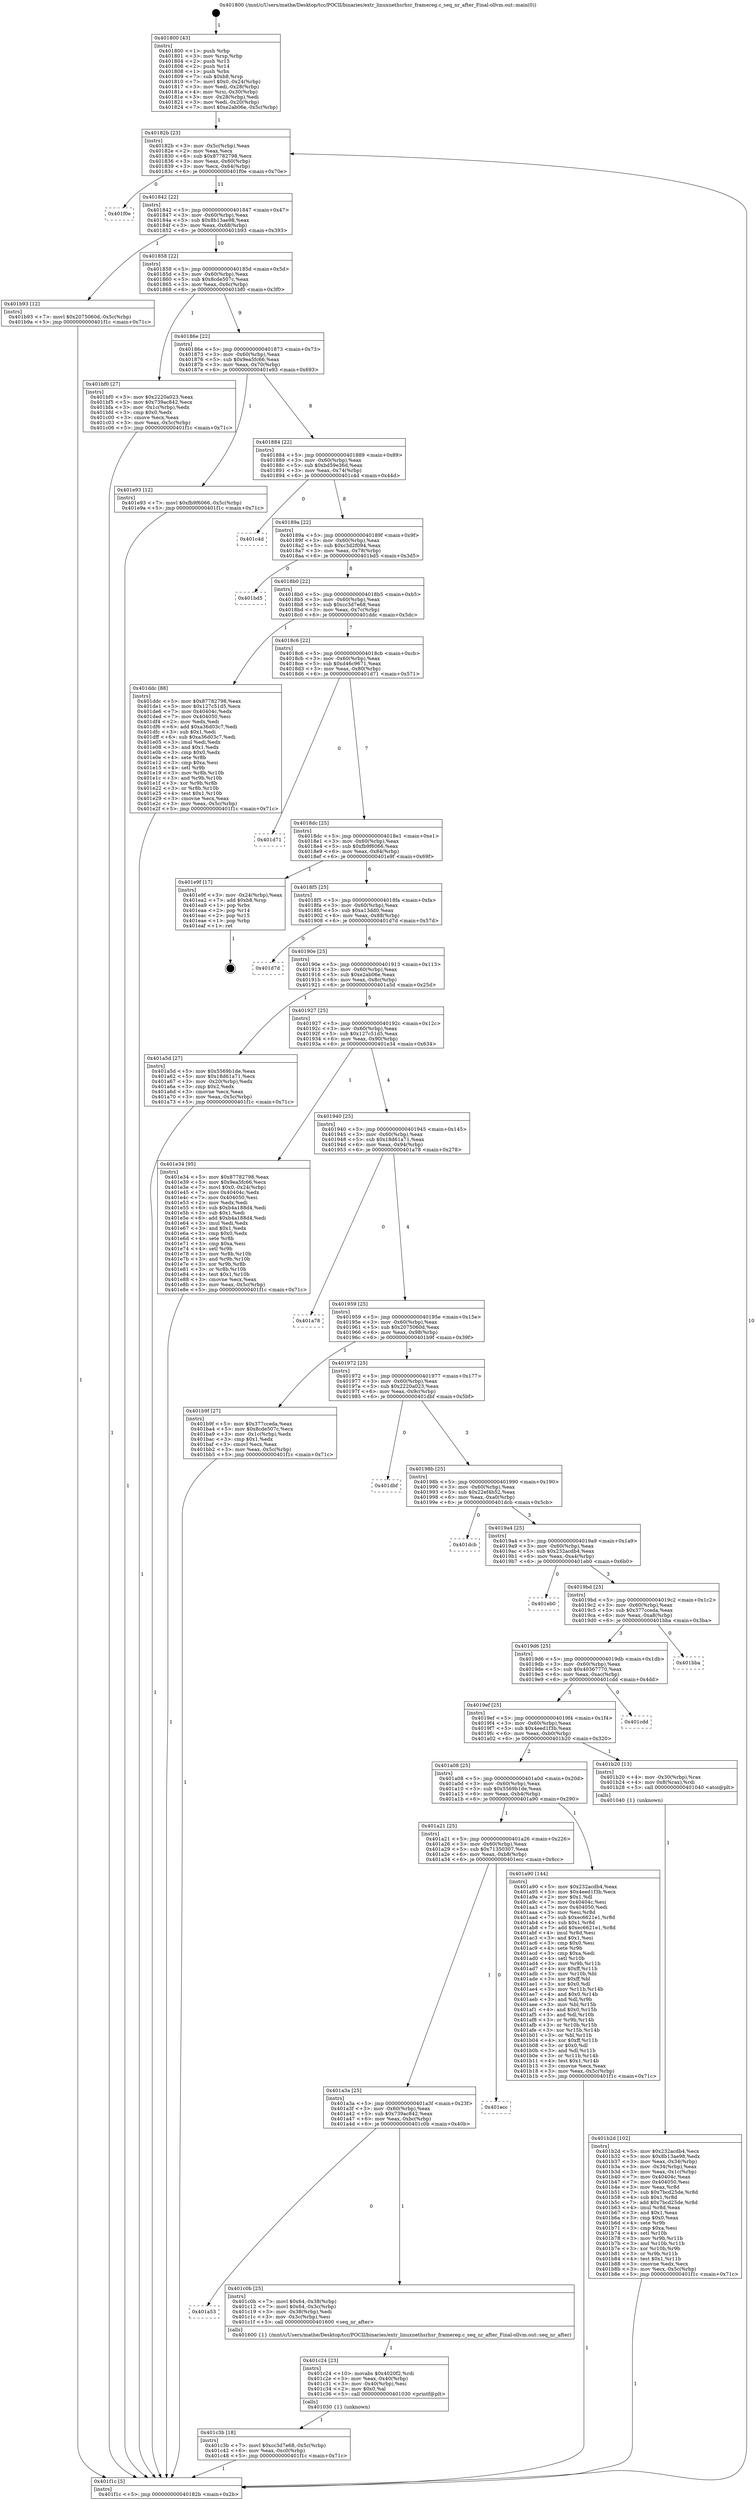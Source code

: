 digraph "0x401800" {
  label = "0x401800 (/mnt/c/Users/mathe/Desktop/tcc/POCII/binaries/extr_linuxnethsrhsr_framereg.c_seq_nr_after_Final-ollvm.out::main(0))"
  labelloc = "t"
  node[shape=record]

  Entry [label="",width=0.3,height=0.3,shape=circle,fillcolor=black,style=filled]
  "0x40182b" [label="{
     0x40182b [23]\l
     | [instrs]\l
     &nbsp;&nbsp;0x40182b \<+3\>: mov -0x5c(%rbp),%eax\l
     &nbsp;&nbsp;0x40182e \<+2\>: mov %eax,%ecx\l
     &nbsp;&nbsp;0x401830 \<+6\>: sub $0x87782798,%ecx\l
     &nbsp;&nbsp;0x401836 \<+3\>: mov %eax,-0x60(%rbp)\l
     &nbsp;&nbsp;0x401839 \<+3\>: mov %ecx,-0x64(%rbp)\l
     &nbsp;&nbsp;0x40183c \<+6\>: je 0000000000401f0e \<main+0x70e\>\l
  }"]
  "0x401f0e" [label="{
     0x401f0e\l
  }", style=dashed]
  "0x401842" [label="{
     0x401842 [22]\l
     | [instrs]\l
     &nbsp;&nbsp;0x401842 \<+5\>: jmp 0000000000401847 \<main+0x47\>\l
     &nbsp;&nbsp;0x401847 \<+3\>: mov -0x60(%rbp),%eax\l
     &nbsp;&nbsp;0x40184a \<+5\>: sub $0x8b13ae98,%eax\l
     &nbsp;&nbsp;0x40184f \<+3\>: mov %eax,-0x68(%rbp)\l
     &nbsp;&nbsp;0x401852 \<+6\>: je 0000000000401b93 \<main+0x393\>\l
  }"]
  Exit [label="",width=0.3,height=0.3,shape=circle,fillcolor=black,style=filled,peripheries=2]
  "0x401b93" [label="{
     0x401b93 [12]\l
     | [instrs]\l
     &nbsp;&nbsp;0x401b93 \<+7\>: movl $0x2075060d,-0x5c(%rbp)\l
     &nbsp;&nbsp;0x401b9a \<+5\>: jmp 0000000000401f1c \<main+0x71c\>\l
  }"]
  "0x401858" [label="{
     0x401858 [22]\l
     | [instrs]\l
     &nbsp;&nbsp;0x401858 \<+5\>: jmp 000000000040185d \<main+0x5d\>\l
     &nbsp;&nbsp;0x40185d \<+3\>: mov -0x60(%rbp),%eax\l
     &nbsp;&nbsp;0x401860 \<+5\>: sub $0x8cde507c,%eax\l
     &nbsp;&nbsp;0x401865 \<+3\>: mov %eax,-0x6c(%rbp)\l
     &nbsp;&nbsp;0x401868 \<+6\>: je 0000000000401bf0 \<main+0x3f0\>\l
  }"]
  "0x401c3b" [label="{
     0x401c3b [18]\l
     | [instrs]\l
     &nbsp;&nbsp;0x401c3b \<+7\>: movl $0xcc3d7e68,-0x5c(%rbp)\l
     &nbsp;&nbsp;0x401c42 \<+6\>: mov %eax,-0xc0(%rbp)\l
     &nbsp;&nbsp;0x401c48 \<+5\>: jmp 0000000000401f1c \<main+0x71c\>\l
  }"]
  "0x401bf0" [label="{
     0x401bf0 [27]\l
     | [instrs]\l
     &nbsp;&nbsp;0x401bf0 \<+5\>: mov $0x2220a023,%eax\l
     &nbsp;&nbsp;0x401bf5 \<+5\>: mov $0x739ac842,%ecx\l
     &nbsp;&nbsp;0x401bfa \<+3\>: mov -0x1c(%rbp),%edx\l
     &nbsp;&nbsp;0x401bfd \<+3\>: cmp $0x0,%edx\l
     &nbsp;&nbsp;0x401c00 \<+3\>: cmove %ecx,%eax\l
     &nbsp;&nbsp;0x401c03 \<+3\>: mov %eax,-0x5c(%rbp)\l
     &nbsp;&nbsp;0x401c06 \<+5\>: jmp 0000000000401f1c \<main+0x71c\>\l
  }"]
  "0x40186e" [label="{
     0x40186e [22]\l
     | [instrs]\l
     &nbsp;&nbsp;0x40186e \<+5\>: jmp 0000000000401873 \<main+0x73\>\l
     &nbsp;&nbsp;0x401873 \<+3\>: mov -0x60(%rbp),%eax\l
     &nbsp;&nbsp;0x401876 \<+5\>: sub $0x9ea5fc66,%eax\l
     &nbsp;&nbsp;0x40187b \<+3\>: mov %eax,-0x70(%rbp)\l
     &nbsp;&nbsp;0x40187e \<+6\>: je 0000000000401e93 \<main+0x693\>\l
  }"]
  "0x401c24" [label="{
     0x401c24 [23]\l
     | [instrs]\l
     &nbsp;&nbsp;0x401c24 \<+10\>: movabs $0x4020f2,%rdi\l
     &nbsp;&nbsp;0x401c2e \<+3\>: mov %eax,-0x40(%rbp)\l
     &nbsp;&nbsp;0x401c31 \<+3\>: mov -0x40(%rbp),%esi\l
     &nbsp;&nbsp;0x401c34 \<+2\>: mov $0x0,%al\l
     &nbsp;&nbsp;0x401c36 \<+5\>: call 0000000000401030 \<printf@plt\>\l
     | [calls]\l
     &nbsp;&nbsp;0x401030 \{1\} (unknown)\l
  }"]
  "0x401e93" [label="{
     0x401e93 [12]\l
     | [instrs]\l
     &nbsp;&nbsp;0x401e93 \<+7\>: movl $0xfb9f6066,-0x5c(%rbp)\l
     &nbsp;&nbsp;0x401e9a \<+5\>: jmp 0000000000401f1c \<main+0x71c\>\l
  }"]
  "0x401884" [label="{
     0x401884 [22]\l
     | [instrs]\l
     &nbsp;&nbsp;0x401884 \<+5\>: jmp 0000000000401889 \<main+0x89\>\l
     &nbsp;&nbsp;0x401889 \<+3\>: mov -0x60(%rbp),%eax\l
     &nbsp;&nbsp;0x40188c \<+5\>: sub $0xbd59e36d,%eax\l
     &nbsp;&nbsp;0x401891 \<+3\>: mov %eax,-0x74(%rbp)\l
     &nbsp;&nbsp;0x401894 \<+6\>: je 0000000000401c4d \<main+0x44d\>\l
  }"]
  "0x401a53" [label="{
     0x401a53\l
  }", style=dashed]
  "0x401c4d" [label="{
     0x401c4d\l
  }", style=dashed]
  "0x40189a" [label="{
     0x40189a [22]\l
     | [instrs]\l
     &nbsp;&nbsp;0x40189a \<+5\>: jmp 000000000040189f \<main+0x9f\>\l
     &nbsp;&nbsp;0x40189f \<+3\>: mov -0x60(%rbp),%eax\l
     &nbsp;&nbsp;0x4018a2 \<+5\>: sub $0xc3d2f094,%eax\l
     &nbsp;&nbsp;0x4018a7 \<+3\>: mov %eax,-0x78(%rbp)\l
     &nbsp;&nbsp;0x4018aa \<+6\>: je 0000000000401bd5 \<main+0x3d5\>\l
  }"]
  "0x401c0b" [label="{
     0x401c0b [25]\l
     | [instrs]\l
     &nbsp;&nbsp;0x401c0b \<+7\>: movl $0x64,-0x38(%rbp)\l
     &nbsp;&nbsp;0x401c12 \<+7\>: movl $0x64,-0x3c(%rbp)\l
     &nbsp;&nbsp;0x401c19 \<+3\>: mov -0x38(%rbp),%edi\l
     &nbsp;&nbsp;0x401c1c \<+3\>: mov -0x3c(%rbp),%esi\l
     &nbsp;&nbsp;0x401c1f \<+5\>: call 0000000000401600 \<seq_nr_after\>\l
     | [calls]\l
     &nbsp;&nbsp;0x401600 \{1\} (/mnt/c/Users/mathe/Desktop/tcc/POCII/binaries/extr_linuxnethsrhsr_framereg.c_seq_nr_after_Final-ollvm.out::seq_nr_after)\l
  }"]
  "0x401bd5" [label="{
     0x401bd5\l
  }", style=dashed]
  "0x4018b0" [label="{
     0x4018b0 [22]\l
     | [instrs]\l
     &nbsp;&nbsp;0x4018b0 \<+5\>: jmp 00000000004018b5 \<main+0xb5\>\l
     &nbsp;&nbsp;0x4018b5 \<+3\>: mov -0x60(%rbp),%eax\l
     &nbsp;&nbsp;0x4018b8 \<+5\>: sub $0xcc3d7e68,%eax\l
     &nbsp;&nbsp;0x4018bd \<+3\>: mov %eax,-0x7c(%rbp)\l
     &nbsp;&nbsp;0x4018c0 \<+6\>: je 0000000000401ddc \<main+0x5dc\>\l
  }"]
  "0x401a3a" [label="{
     0x401a3a [25]\l
     | [instrs]\l
     &nbsp;&nbsp;0x401a3a \<+5\>: jmp 0000000000401a3f \<main+0x23f\>\l
     &nbsp;&nbsp;0x401a3f \<+3\>: mov -0x60(%rbp),%eax\l
     &nbsp;&nbsp;0x401a42 \<+5\>: sub $0x739ac842,%eax\l
     &nbsp;&nbsp;0x401a47 \<+6\>: mov %eax,-0xbc(%rbp)\l
     &nbsp;&nbsp;0x401a4d \<+6\>: je 0000000000401c0b \<main+0x40b\>\l
  }"]
  "0x401ddc" [label="{
     0x401ddc [88]\l
     | [instrs]\l
     &nbsp;&nbsp;0x401ddc \<+5\>: mov $0x87782798,%eax\l
     &nbsp;&nbsp;0x401de1 \<+5\>: mov $0x127c51d5,%ecx\l
     &nbsp;&nbsp;0x401de6 \<+7\>: mov 0x40404c,%edx\l
     &nbsp;&nbsp;0x401ded \<+7\>: mov 0x404050,%esi\l
     &nbsp;&nbsp;0x401df4 \<+2\>: mov %edx,%edi\l
     &nbsp;&nbsp;0x401df6 \<+6\>: add $0xa36d03c7,%edi\l
     &nbsp;&nbsp;0x401dfc \<+3\>: sub $0x1,%edi\l
     &nbsp;&nbsp;0x401dff \<+6\>: sub $0xa36d03c7,%edi\l
     &nbsp;&nbsp;0x401e05 \<+3\>: imul %edi,%edx\l
     &nbsp;&nbsp;0x401e08 \<+3\>: and $0x1,%edx\l
     &nbsp;&nbsp;0x401e0b \<+3\>: cmp $0x0,%edx\l
     &nbsp;&nbsp;0x401e0e \<+4\>: sete %r8b\l
     &nbsp;&nbsp;0x401e12 \<+3\>: cmp $0xa,%esi\l
     &nbsp;&nbsp;0x401e15 \<+4\>: setl %r9b\l
     &nbsp;&nbsp;0x401e19 \<+3\>: mov %r8b,%r10b\l
     &nbsp;&nbsp;0x401e1c \<+3\>: and %r9b,%r10b\l
     &nbsp;&nbsp;0x401e1f \<+3\>: xor %r9b,%r8b\l
     &nbsp;&nbsp;0x401e22 \<+3\>: or %r8b,%r10b\l
     &nbsp;&nbsp;0x401e25 \<+4\>: test $0x1,%r10b\l
     &nbsp;&nbsp;0x401e29 \<+3\>: cmovne %ecx,%eax\l
     &nbsp;&nbsp;0x401e2c \<+3\>: mov %eax,-0x5c(%rbp)\l
     &nbsp;&nbsp;0x401e2f \<+5\>: jmp 0000000000401f1c \<main+0x71c\>\l
  }"]
  "0x4018c6" [label="{
     0x4018c6 [22]\l
     | [instrs]\l
     &nbsp;&nbsp;0x4018c6 \<+5\>: jmp 00000000004018cb \<main+0xcb\>\l
     &nbsp;&nbsp;0x4018cb \<+3\>: mov -0x60(%rbp),%eax\l
     &nbsp;&nbsp;0x4018ce \<+5\>: sub $0xd46c9671,%eax\l
     &nbsp;&nbsp;0x4018d3 \<+3\>: mov %eax,-0x80(%rbp)\l
     &nbsp;&nbsp;0x4018d6 \<+6\>: je 0000000000401d71 \<main+0x571\>\l
  }"]
  "0x401ecc" [label="{
     0x401ecc\l
  }", style=dashed]
  "0x401d71" [label="{
     0x401d71\l
  }", style=dashed]
  "0x4018dc" [label="{
     0x4018dc [25]\l
     | [instrs]\l
     &nbsp;&nbsp;0x4018dc \<+5\>: jmp 00000000004018e1 \<main+0xe1\>\l
     &nbsp;&nbsp;0x4018e1 \<+3\>: mov -0x60(%rbp),%eax\l
     &nbsp;&nbsp;0x4018e4 \<+5\>: sub $0xfb9f6066,%eax\l
     &nbsp;&nbsp;0x4018e9 \<+6\>: mov %eax,-0x84(%rbp)\l
     &nbsp;&nbsp;0x4018ef \<+6\>: je 0000000000401e9f \<main+0x69f\>\l
  }"]
  "0x401b2d" [label="{
     0x401b2d [102]\l
     | [instrs]\l
     &nbsp;&nbsp;0x401b2d \<+5\>: mov $0x232acdb4,%ecx\l
     &nbsp;&nbsp;0x401b32 \<+5\>: mov $0x8b13ae98,%edx\l
     &nbsp;&nbsp;0x401b37 \<+3\>: mov %eax,-0x34(%rbp)\l
     &nbsp;&nbsp;0x401b3a \<+3\>: mov -0x34(%rbp),%eax\l
     &nbsp;&nbsp;0x401b3d \<+3\>: mov %eax,-0x1c(%rbp)\l
     &nbsp;&nbsp;0x401b40 \<+7\>: mov 0x40404c,%eax\l
     &nbsp;&nbsp;0x401b47 \<+7\>: mov 0x404050,%esi\l
     &nbsp;&nbsp;0x401b4e \<+3\>: mov %eax,%r8d\l
     &nbsp;&nbsp;0x401b51 \<+7\>: sub $0x7bcd25de,%r8d\l
     &nbsp;&nbsp;0x401b58 \<+4\>: sub $0x1,%r8d\l
     &nbsp;&nbsp;0x401b5c \<+7\>: add $0x7bcd25de,%r8d\l
     &nbsp;&nbsp;0x401b63 \<+4\>: imul %r8d,%eax\l
     &nbsp;&nbsp;0x401b67 \<+3\>: and $0x1,%eax\l
     &nbsp;&nbsp;0x401b6a \<+3\>: cmp $0x0,%eax\l
     &nbsp;&nbsp;0x401b6d \<+4\>: sete %r9b\l
     &nbsp;&nbsp;0x401b71 \<+3\>: cmp $0xa,%esi\l
     &nbsp;&nbsp;0x401b74 \<+4\>: setl %r10b\l
     &nbsp;&nbsp;0x401b78 \<+3\>: mov %r9b,%r11b\l
     &nbsp;&nbsp;0x401b7b \<+3\>: and %r10b,%r11b\l
     &nbsp;&nbsp;0x401b7e \<+3\>: xor %r10b,%r9b\l
     &nbsp;&nbsp;0x401b81 \<+3\>: or %r9b,%r11b\l
     &nbsp;&nbsp;0x401b84 \<+4\>: test $0x1,%r11b\l
     &nbsp;&nbsp;0x401b88 \<+3\>: cmovne %edx,%ecx\l
     &nbsp;&nbsp;0x401b8b \<+3\>: mov %ecx,-0x5c(%rbp)\l
     &nbsp;&nbsp;0x401b8e \<+5\>: jmp 0000000000401f1c \<main+0x71c\>\l
  }"]
  "0x401e9f" [label="{
     0x401e9f [17]\l
     | [instrs]\l
     &nbsp;&nbsp;0x401e9f \<+3\>: mov -0x24(%rbp),%eax\l
     &nbsp;&nbsp;0x401ea2 \<+7\>: add $0xb8,%rsp\l
     &nbsp;&nbsp;0x401ea9 \<+1\>: pop %rbx\l
     &nbsp;&nbsp;0x401eaa \<+2\>: pop %r14\l
     &nbsp;&nbsp;0x401eac \<+2\>: pop %r15\l
     &nbsp;&nbsp;0x401eae \<+1\>: pop %rbp\l
     &nbsp;&nbsp;0x401eaf \<+1\>: ret\l
  }"]
  "0x4018f5" [label="{
     0x4018f5 [25]\l
     | [instrs]\l
     &nbsp;&nbsp;0x4018f5 \<+5\>: jmp 00000000004018fa \<main+0xfa\>\l
     &nbsp;&nbsp;0x4018fa \<+3\>: mov -0x60(%rbp),%eax\l
     &nbsp;&nbsp;0x4018fd \<+5\>: sub $0xa13dd0,%eax\l
     &nbsp;&nbsp;0x401902 \<+6\>: mov %eax,-0x88(%rbp)\l
     &nbsp;&nbsp;0x401908 \<+6\>: je 0000000000401d7d \<main+0x57d\>\l
  }"]
  "0x401a21" [label="{
     0x401a21 [25]\l
     | [instrs]\l
     &nbsp;&nbsp;0x401a21 \<+5\>: jmp 0000000000401a26 \<main+0x226\>\l
     &nbsp;&nbsp;0x401a26 \<+3\>: mov -0x60(%rbp),%eax\l
     &nbsp;&nbsp;0x401a29 \<+5\>: sub $0x71350307,%eax\l
     &nbsp;&nbsp;0x401a2e \<+6\>: mov %eax,-0xb8(%rbp)\l
     &nbsp;&nbsp;0x401a34 \<+6\>: je 0000000000401ecc \<main+0x6cc\>\l
  }"]
  "0x401d7d" [label="{
     0x401d7d\l
  }", style=dashed]
  "0x40190e" [label="{
     0x40190e [25]\l
     | [instrs]\l
     &nbsp;&nbsp;0x40190e \<+5\>: jmp 0000000000401913 \<main+0x113\>\l
     &nbsp;&nbsp;0x401913 \<+3\>: mov -0x60(%rbp),%eax\l
     &nbsp;&nbsp;0x401916 \<+5\>: sub $0xe2ab06e,%eax\l
     &nbsp;&nbsp;0x40191b \<+6\>: mov %eax,-0x8c(%rbp)\l
     &nbsp;&nbsp;0x401921 \<+6\>: je 0000000000401a5d \<main+0x25d\>\l
  }"]
  "0x401a90" [label="{
     0x401a90 [144]\l
     | [instrs]\l
     &nbsp;&nbsp;0x401a90 \<+5\>: mov $0x232acdb4,%eax\l
     &nbsp;&nbsp;0x401a95 \<+5\>: mov $0x4eed1f3b,%ecx\l
     &nbsp;&nbsp;0x401a9a \<+2\>: mov $0x1,%dl\l
     &nbsp;&nbsp;0x401a9c \<+7\>: mov 0x40404c,%esi\l
     &nbsp;&nbsp;0x401aa3 \<+7\>: mov 0x404050,%edi\l
     &nbsp;&nbsp;0x401aaa \<+3\>: mov %esi,%r8d\l
     &nbsp;&nbsp;0x401aad \<+7\>: sub $0xec6621e1,%r8d\l
     &nbsp;&nbsp;0x401ab4 \<+4\>: sub $0x1,%r8d\l
     &nbsp;&nbsp;0x401ab8 \<+7\>: add $0xec6621e1,%r8d\l
     &nbsp;&nbsp;0x401abf \<+4\>: imul %r8d,%esi\l
     &nbsp;&nbsp;0x401ac3 \<+3\>: and $0x1,%esi\l
     &nbsp;&nbsp;0x401ac6 \<+3\>: cmp $0x0,%esi\l
     &nbsp;&nbsp;0x401ac9 \<+4\>: sete %r9b\l
     &nbsp;&nbsp;0x401acd \<+3\>: cmp $0xa,%edi\l
     &nbsp;&nbsp;0x401ad0 \<+4\>: setl %r10b\l
     &nbsp;&nbsp;0x401ad4 \<+3\>: mov %r9b,%r11b\l
     &nbsp;&nbsp;0x401ad7 \<+4\>: xor $0xff,%r11b\l
     &nbsp;&nbsp;0x401adb \<+3\>: mov %r10b,%bl\l
     &nbsp;&nbsp;0x401ade \<+3\>: xor $0xff,%bl\l
     &nbsp;&nbsp;0x401ae1 \<+3\>: xor $0x0,%dl\l
     &nbsp;&nbsp;0x401ae4 \<+3\>: mov %r11b,%r14b\l
     &nbsp;&nbsp;0x401ae7 \<+4\>: and $0x0,%r14b\l
     &nbsp;&nbsp;0x401aeb \<+3\>: and %dl,%r9b\l
     &nbsp;&nbsp;0x401aee \<+3\>: mov %bl,%r15b\l
     &nbsp;&nbsp;0x401af1 \<+4\>: and $0x0,%r15b\l
     &nbsp;&nbsp;0x401af5 \<+3\>: and %dl,%r10b\l
     &nbsp;&nbsp;0x401af8 \<+3\>: or %r9b,%r14b\l
     &nbsp;&nbsp;0x401afb \<+3\>: or %r10b,%r15b\l
     &nbsp;&nbsp;0x401afe \<+3\>: xor %r15b,%r14b\l
     &nbsp;&nbsp;0x401b01 \<+3\>: or %bl,%r11b\l
     &nbsp;&nbsp;0x401b04 \<+4\>: xor $0xff,%r11b\l
     &nbsp;&nbsp;0x401b08 \<+3\>: or $0x0,%dl\l
     &nbsp;&nbsp;0x401b0b \<+3\>: and %dl,%r11b\l
     &nbsp;&nbsp;0x401b0e \<+3\>: or %r11b,%r14b\l
     &nbsp;&nbsp;0x401b11 \<+4\>: test $0x1,%r14b\l
     &nbsp;&nbsp;0x401b15 \<+3\>: cmovne %ecx,%eax\l
     &nbsp;&nbsp;0x401b18 \<+3\>: mov %eax,-0x5c(%rbp)\l
     &nbsp;&nbsp;0x401b1b \<+5\>: jmp 0000000000401f1c \<main+0x71c\>\l
  }"]
  "0x401a5d" [label="{
     0x401a5d [27]\l
     | [instrs]\l
     &nbsp;&nbsp;0x401a5d \<+5\>: mov $0x5569b1de,%eax\l
     &nbsp;&nbsp;0x401a62 \<+5\>: mov $0x18d61a71,%ecx\l
     &nbsp;&nbsp;0x401a67 \<+3\>: mov -0x20(%rbp),%edx\l
     &nbsp;&nbsp;0x401a6a \<+3\>: cmp $0x2,%edx\l
     &nbsp;&nbsp;0x401a6d \<+3\>: cmovne %ecx,%eax\l
     &nbsp;&nbsp;0x401a70 \<+3\>: mov %eax,-0x5c(%rbp)\l
     &nbsp;&nbsp;0x401a73 \<+5\>: jmp 0000000000401f1c \<main+0x71c\>\l
  }"]
  "0x401927" [label="{
     0x401927 [25]\l
     | [instrs]\l
     &nbsp;&nbsp;0x401927 \<+5\>: jmp 000000000040192c \<main+0x12c\>\l
     &nbsp;&nbsp;0x40192c \<+3\>: mov -0x60(%rbp),%eax\l
     &nbsp;&nbsp;0x40192f \<+5\>: sub $0x127c51d5,%eax\l
     &nbsp;&nbsp;0x401934 \<+6\>: mov %eax,-0x90(%rbp)\l
     &nbsp;&nbsp;0x40193a \<+6\>: je 0000000000401e34 \<main+0x634\>\l
  }"]
  "0x401f1c" [label="{
     0x401f1c [5]\l
     | [instrs]\l
     &nbsp;&nbsp;0x401f1c \<+5\>: jmp 000000000040182b \<main+0x2b\>\l
  }"]
  "0x401800" [label="{
     0x401800 [43]\l
     | [instrs]\l
     &nbsp;&nbsp;0x401800 \<+1\>: push %rbp\l
     &nbsp;&nbsp;0x401801 \<+3\>: mov %rsp,%rbp\l
     &nbsp;&nbsp;0x401804 \<+2\>: push %r15\l
     &nbsp;&nbsp;0x401806 \<+2\>: push %r14\l
     &nbsp;&nbsp;0x401808 \<+1\>: push %rbx\l
     &nbsp;&nbsp;0x401809 \<+7\>: sub $0xb8,%rsp\l
     &nbsp;&nbsp;0x401810 \<+7\>: movl $0x0,-0x24(%rbp)\l
     &nbsp;&nbsp;0x401817 \<+3\>: mov %edi,-0x28(%rbp)\l
     &nbsp;&nbsp;0x40181a \<+4\>: mov %rsi,-0x30(%rbp)\l
     &nbsp;&nbsp;0x40181e \<+3\>: mov -0x28(%rbp),%edi\l
     &nbsp;&nbsp;0x401821 \<+3\>: mov %edi,-0x20(%rbp)\l
     &nbsp;&nbsp;0x401824 \<+7\>: movl $0xe2ab06e,-0x5c(%rbp)\l
  }"]
  "0x401a08" [label="{
     0x401a08 [25]\l
     | [instrs]\l
     &nbsp;&nbsp;0x401a08 \<+5\>: jmp 0000000000401a0d \<main+0x20d\>\l
     &nbsp;&nbsp;0x401a0d \<+3\>: mov -0x60(%rbp),%eax\l
     &nbsp;&nbsp;0x401a10 \<+5\>: sub $0x5569b1de,%eax\l
     &nbsp;&nbsp;0x401a15 \<+6\>: mov %eax,-0xb4(%rbp)\l
     &nbsp;&nbsp;0x401a1b \<+6\>: je 0000000000401a90 \<main+0x290\>\l
  }"]
  "0x401e34" [label="{
     0x401e34 [95]\l
     | [instrs]\l
     &nbsp;&nbsp;0x401e34 \<+5\>: mov $0x87782798,%eax\l
     &nbsp;&nbsp;0x401e39 \<+5\>: mov $0x9ea5fc66,%ecx\l
     &nbsp;&nbsp;0x401e3e \<+7\>: movl $0x0,-0x24(%rbp)\l
     &nbsp;&nbsp;0x401e45 \<+7\>: mov 0x40404c,%edx\l
     &nbsp;&nbsp;0x401e4c \<+7\>: mov 0x404050,%esi\l
     &nbsp;&nbsp;0x401e53 \<+2\>: mov %edx,%edi\l
     &nbsp;&nbsp;0x401e55 \<+6\>: sub $0xb4a188d4,%edi\l
     &nbsp;&nbsp;0x401e5b \<+3\>: sub $0x1,%edi\l
     &nbsp;&nbsp;0x401e5e \<+6\>: add $0xb4a188d4,%edi\l
     &nbsp;&nbsp;0x401e64 \<+3\>: imul %edi,%edx\l
     &nbsp;&nbsp;0x401e67 \<+3\>: and $0x1,%edx\l
     &nbsp;&nbsp;0x401e6a \<+3\>: cmp $0x0,%edx\l
     &nbsp;&nbsp;0x401e6d \<+4\>: sete %r8b\l
     &nbsp;&nbsp;0x401e71 \<+3\>: cmp $0xa,%esi\l
     &nbsp;&nbsp;0x401e74 \<+4\>: setl %r9b\l
     &nbsp;&nbsp;0x401e78 \<+3\>: mov %r8b,%r10b\l
     &nbsp;&nbsp;0x401e7b \<+3\>: and %r9b,%r10b\l
     &nbsp;&nbsp;0x401e7e \<+3\>: xor %r9b,%r8b\l
     &nbsp;&nbsp;0x401e81 \<+3\>: or %r8b,%r10b\l
     &nbsp;&nbsp;0x401e84 \<+4\>: test $0x1,%r10b\l
     &nbsp;&nbsp;0x401e88 \<+3\>: cmovne %ecx,%eax\l
     &nbsp;&nbsp;0x401e8b \<+3\>: mov %eax,-0x5c(%rbp)\l
     &nbsp;&nbsp;0x401e8e \<+5\>: jmp 0000000000401f1c \<main+0x71c\>\l
  }"]
  "0x401940" [label="{
     0x401940 [25]\l
     | [instrs]\l
     &nbsp;&nbsp;0x401940 \<+5\>: jmp 0000000000401945 \<main+0x145\>\l
     &nbsp;&nbsp;0x401945 \<+3\>: mov -0x60(%rbp),%eax\l
     &nbsp;&nbsp;0x401948 \<+5\>: sub $0x18d61a71,%eax\l
     &nbsp;&nbsp;0x40194d \<+6\>: mov %eax,-0x94(%rbp)\l
     &nbsp;&nbsp;0x401953 \<+6\>: je 0000000000401a78 \<main+0x278\>\l
  }"]
  "0x401b20" [label="{
     0x401b20 [13]\l
     | [instrs]\l
     &nbsp;&nbsp;0x401b20 \<+4\>: mov -0x30(%rbp),%rax\l
     &nbsp;&nbsp;0x401b24 \<+4\>: mov 0x8(%rax),%rdi\l
     &nbsp;&nbsp;0x401b28 \<+5\>: call 0000000000401040 \<atoi@plt\>\l
     | [calls]\l
     &nbsp;&nbsp;0x401040 \{1\} (unknown)\l
  }"]
  "0x401a78" [label="{
     0x401a78\l
  }", style=dashed]
  "0x401959" [label="{
     0x401959 [25]\l
     | [instrs]\l
     &nbsp;&nbsp;0x401959 \<+5\>: jmp 000000000040195e \<main+0x15e\>\l
     &nbsp;&nbsp;0x40195e \<+3\>: mov -0x60(%rbp),%eax\l
     &nbsp;&nbsp;0x401961 \<+5\>: sub $0x2075060d,%eax\l
     &nbsp;&nbsp;0x401966 \<+6\>: mov %eax,-0x98(%rbp)\l
     &nbsp;&nbsp;0x40196c \<+6\>: je 0000000000401b9f \<main+0x39f\>\l
  }"]
  "0x4019ef" [label="{
     0x4019ef [25]\l
     | [instrs]\l
     &nbsp;&nbsp;0x4019ef \<+5\>: jmp 00000000004019f4 \<main+0x1f4\>\l
     &nbsp;&nbsp;0x4019f4 \<+3\>: mov -0x60(%rbp),%eax\l
     &nbsp;&nbsp;0x4019f7 \<+5\>: sub $0x4eed1f3b,%eax\l
     &nbsp;&nbsp;0x4019fc \<+6\>: mov %eax,-0xb0(%rbp)\l
     &nbsp;&nbsp;0x401a02 \<+6\>: je 0000000000401b20 \<main+0x320\>\l
  }"]
  "0x401b9f" [label="{
     0x401b9f [27]\l
     | [instrs]\l
     &nbsp;&nbsp;0x401b9f \<+5\>: mov $0x377cceda,%eax\l
     &nbsp;&nbsp;0x401ba4 \<+5\>: mov $0x8cde507c,%ecx\l
     &nbsp;&nbsp;0x401ba9 \<+3\>: mov -0x1c(%rbp),%edx\l
     &nbsp;&nbsp;0x401bac \<+3\>: cmp $0x1,%edx\l
     &nbsp;&nbsp;0x401baf \<+3\>: cmovl %ecx,%eax\l
     &nbsp;&nbsp;0x401bb2 \<+3\>: mov %eax,-0x5c(%rbp)\l
     &nbsp;&nbsp;0x401bb5 \<+5\>: jmp 0000000000401f1c \<main+0x71c\>\l
  }"]
  "0x401972" [label="{
     0x401972 [25]\l
     | [instrs]\l
     &nbsp;&nbsp;0x401972 \<+5\>: jmp 0000000000401977 \<main+0x177\>\l
     &nbsp;&nbsp;0x401977 \<+3\>: mov -0x60(%rbp),%eax\l
     &nbsp;&nbsp;0x40197a \<+5\>: sub $0x2220a023,%eax\l
     &nbsp;&nbsp;0x40197f \<+6\>: mov %eax,-0x9c(%rbp)\l
     &nbsp;&nbsp;0x401985 \<+6\>: je 0000000000401dbf \<main+0x5bf\>\l
  }"]
  "0x401cdd" [label="{
     0x401cdd\l
  }", style=dashed]
  "0x401dbf" [label="{
     0x401dbf\l
  }", style=dashed]
  "0x40198b" [label="{
     0x40198b [25]\l
     | [instrs]\l
     &nbsp;&nbsp;0x40198b \<+5\>: jmp 0000000000401990 \<main+0x190\>\l
     &nbsp;&nbsp;0x401990 \<+3\>: mov -0x60(%rbp),%eax\l
     &nbsp;&nbsp;0x401993 \<+5\>: sub $0x22ef4b52,%eax\l
     &nbsp;&nbsp;0x401998 \<+6\>: mov %eax,-0xa0(%rbp)\l
     &nbsp;&nbsp;0x40199e \<+6\>: je 0000000000401dcb \<main+0x5cb\>\l
  }"]
  "0x4019d6" [label="{
     0x4019d6 [25]\l
     | [instrs]\l
     &nbsp;&nbsp;0x4019d6 \<+5\>: jmp 00000000004019db \<main+0x1db\>\l
     &nbsp;&nbsp;0x4019db \<+3\>: mov -0x60(%rbp),%eax\l
     &nbsp;&nbsp;0x4019de \<+5\>: sub $0x40367770,%eax\l
     &nbsp;&nbsp;0x4019e3 \<+6\>: mov %eax,-0xac(%rbp)\l
     &nbsp;&nbsp;0x4019e9 \<+6\>: je 0000000000401cdd \<main+0x4dd\>\l
  }"]
  "0x401dcb" [label="{
     0x401dcb\l
  }", style=dashed]
  "0x4019a4" [label="{
     0x4019a4 [25]\l
     | [instrs]\l
     &nbsp;&nbsp;0x4019a4 \<+5\>: jmp 00000000004019a9 \<main+0x1a9\>\l
     &nbsp;&nbsp;0x4019a9 \<+3\>: mov -0x60(%rbp),%eax\l
     &nbsp;&nbsp;0x4019ac \<+5\>: sub $0x232acdb4,%eax\l
     &nbsp;&nbsp;0x4019b1 \<+6\>: mov %eax,-0xa4(%rbp)\l
     &nbsp;&nbsp;0x4019b7 \<+6\>: je 0000000000401eb0 \<main+0x6b0\>\l
  }"]
  "0x401bba" [label="{
     0x401bba\l
  }", style=dashed]
  "0x401eb0" [label="{
     0x401eb0\l
  }", style=dashed]
  "0x4019bd" [label="{
     0x4019bd [25]\l
     | [instrs]\l
     &nbsp;&nbsp;0x4019bd \<+5\>: jmp 00000000004019c2 \<main+0x1c2\>\l
     &nbsp;&nbsp;0x4019c2 \<+3\>: mov -0x60(%rbp),%eax\l
     &nbsp;&nbsp;0x4019c5 \<+5\>: sub $0x377cceda,%eax\l
     &nbsp;&nbsp;0x4019ca \<+6\>: mov %eax,-0xa8(%rbp)\l
     &nbsp;&nbsp;0x4019d0 \<+6\>: je 0000000000401bba \<main+0x3ba\>\l
  }"]
  Entry -> "0x401800" [label=" 1"]
  "0x40182b" -> "0x401f0e" [label=" 0"]
  "0x40182b" -> "0x401842" [label=" 11"]
  "0x401e9f" -> Exit [label=" 1"]
  "0x401842" -> "0x401b93" [label=" 1"]
  "0x401842" -> "0x401858" [label=" 10"]
  "0x401e93" -> "0x401f1c" [label=" 1"]
  "0x401858" -> "0x401bf0" [label=" 1"]
  "0x401858" -> "0x40186e" [label=" 9"]
  "0x401e34" -> "0x401f1c" [label=" 1"]
  "0x40186e" -> "0x401e93" [label=" 1"]
  "0x40186e" -> "0x401884" [label=" 8"]
  "0x401ddc" -> "0x401f1c" [label=" 1"]
  "0x401884" -> "0x401c4d" [label=" 0"]
  "0x401884" -> "0x40189a" [label=" 8"]
  "0x401c3b" -> "0x401f1c" [label=" 1"]
  "0x40189a" -> "0x401bd5" [label=" 0"]
  "0x40189a" -> "0x4018b0" [label=" 8"]
  "0x401c24" -> "0x401c3b" [label=" 1"]
  "0x4018b0" -> "0x401ddc" [label=" 1"]
  "0x4018b0" -> "0x4018c6" [label=" 7"]
  "0x401a3a" -> "0x401a53" [label=" 0"]
  "0x4018c6" -> "0x401d71" [label=" 0"]
  "0x4018c6" -> "0x4018dc" [label=" 7"]
  "0x401a3a" -> "0x401c0b" [label=" 1"]
  "0x4018dc" -> "0x401e9f" [label=" 1"]
  "0x4018dc" -> "0x4018f5" [label=" 6"]
  "0x401a21" -> "0x401a3a" [label=" 1"]
  "0x4018f5" -> "0x401d7d" [label=" 0"]
  "0x4018f5" -> "0x40190e" [label=" 6"]
  "0x401a21" -> "0x401ecc" [label=" 0"]
  "0x40190e" -> "0x401a5d" [label=" 1"]
  "0x40190e" -> "0x401927" [label=" 5"]
  "0x401a5d" -> "0x401f1c" [label=" 1"]
  "0x401800" -> "0x40182b" [label=" 1"]
  "0x401f1c" -> "0x40182b" [label=" 10"]
  "0x401c0b" -> "0x401c24" [label=" 1"]
  "0x401927" -> "0x401e34" [label=" 1"]
  "0x401927" -> "0x401940" [label=" 4"]
  "0x401b9f" -> "0x401f1c" [label=" 1"]
  "0x401940" -> "0x401a78" [label=" 0"]
  "0x401940" -> "0x401959" [label=" 4"]
  "0x401b93" -> "0x401f1c" [label=" 1"]
  "0x401959" -> "0x401b9f" [label=" 1"]
  "0x401959" -> "0x401972" [label=" 3"]
  "0x401b20" -> "0x401b2d" [label=" 1"]
  "0x401972" -> "0x401dbf" [label=" 0"]
  "0x401972" -> "0x40198b" [label=" 3"]
  "0x401a90" -> "0x401f1c" [label=" 1"]
  "0x40198b" -> "0x401dcb" [label=" 0"]
  "0x40198b" -> "0x4019a4" [label=" 3"]
  "0x401a08" -> "0x401a90" [label=" 1"]
  "0x4019a4" -> "0x401eb0" [label=" 0"]
  "0x4019a4" -> "0x4019bd" [label=" 3"]
  "0x401bf0" -> "0x401f1c" [label=" 1"]
  "0x4019bd" -> "0x401bba" [label=" 0"]
  "0x4019bd" -> "0x4019d6" [label=" 3"]
  "0x401a08" -> "0x401a21" [label=" 1"]
  "0x4019d6" -> "0x401cdd" [label=" 0"]
  "0x4019d6" -> "0x4019ef" [label=" 3"]
  "0x401b2d" -> "0x401f1c" [label=" 1"]
  "0x4019ef" -> "0x401b20" [label=" 1"]
  "0x4019ef" -> "0x401a08" [label=" 2"]
}
